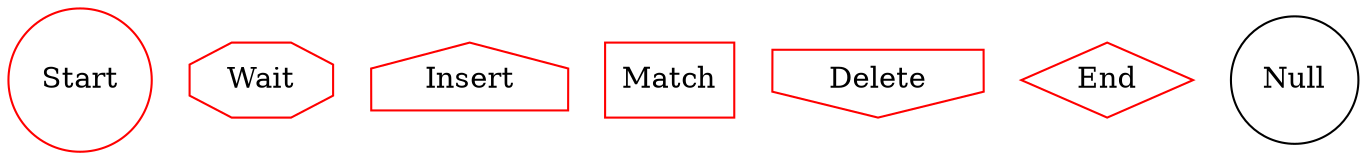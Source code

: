 digraph G {

    Start [shape=circle, color=red];

    Wait [shape=octagon, color=red];

    Insert [shape=house, color=red];
    Match [shape=rect, color=red];
    Delete [shape=invhouse, color=red];

    End [shape=diamond, color=red];

    Null [shape=circle];


}
